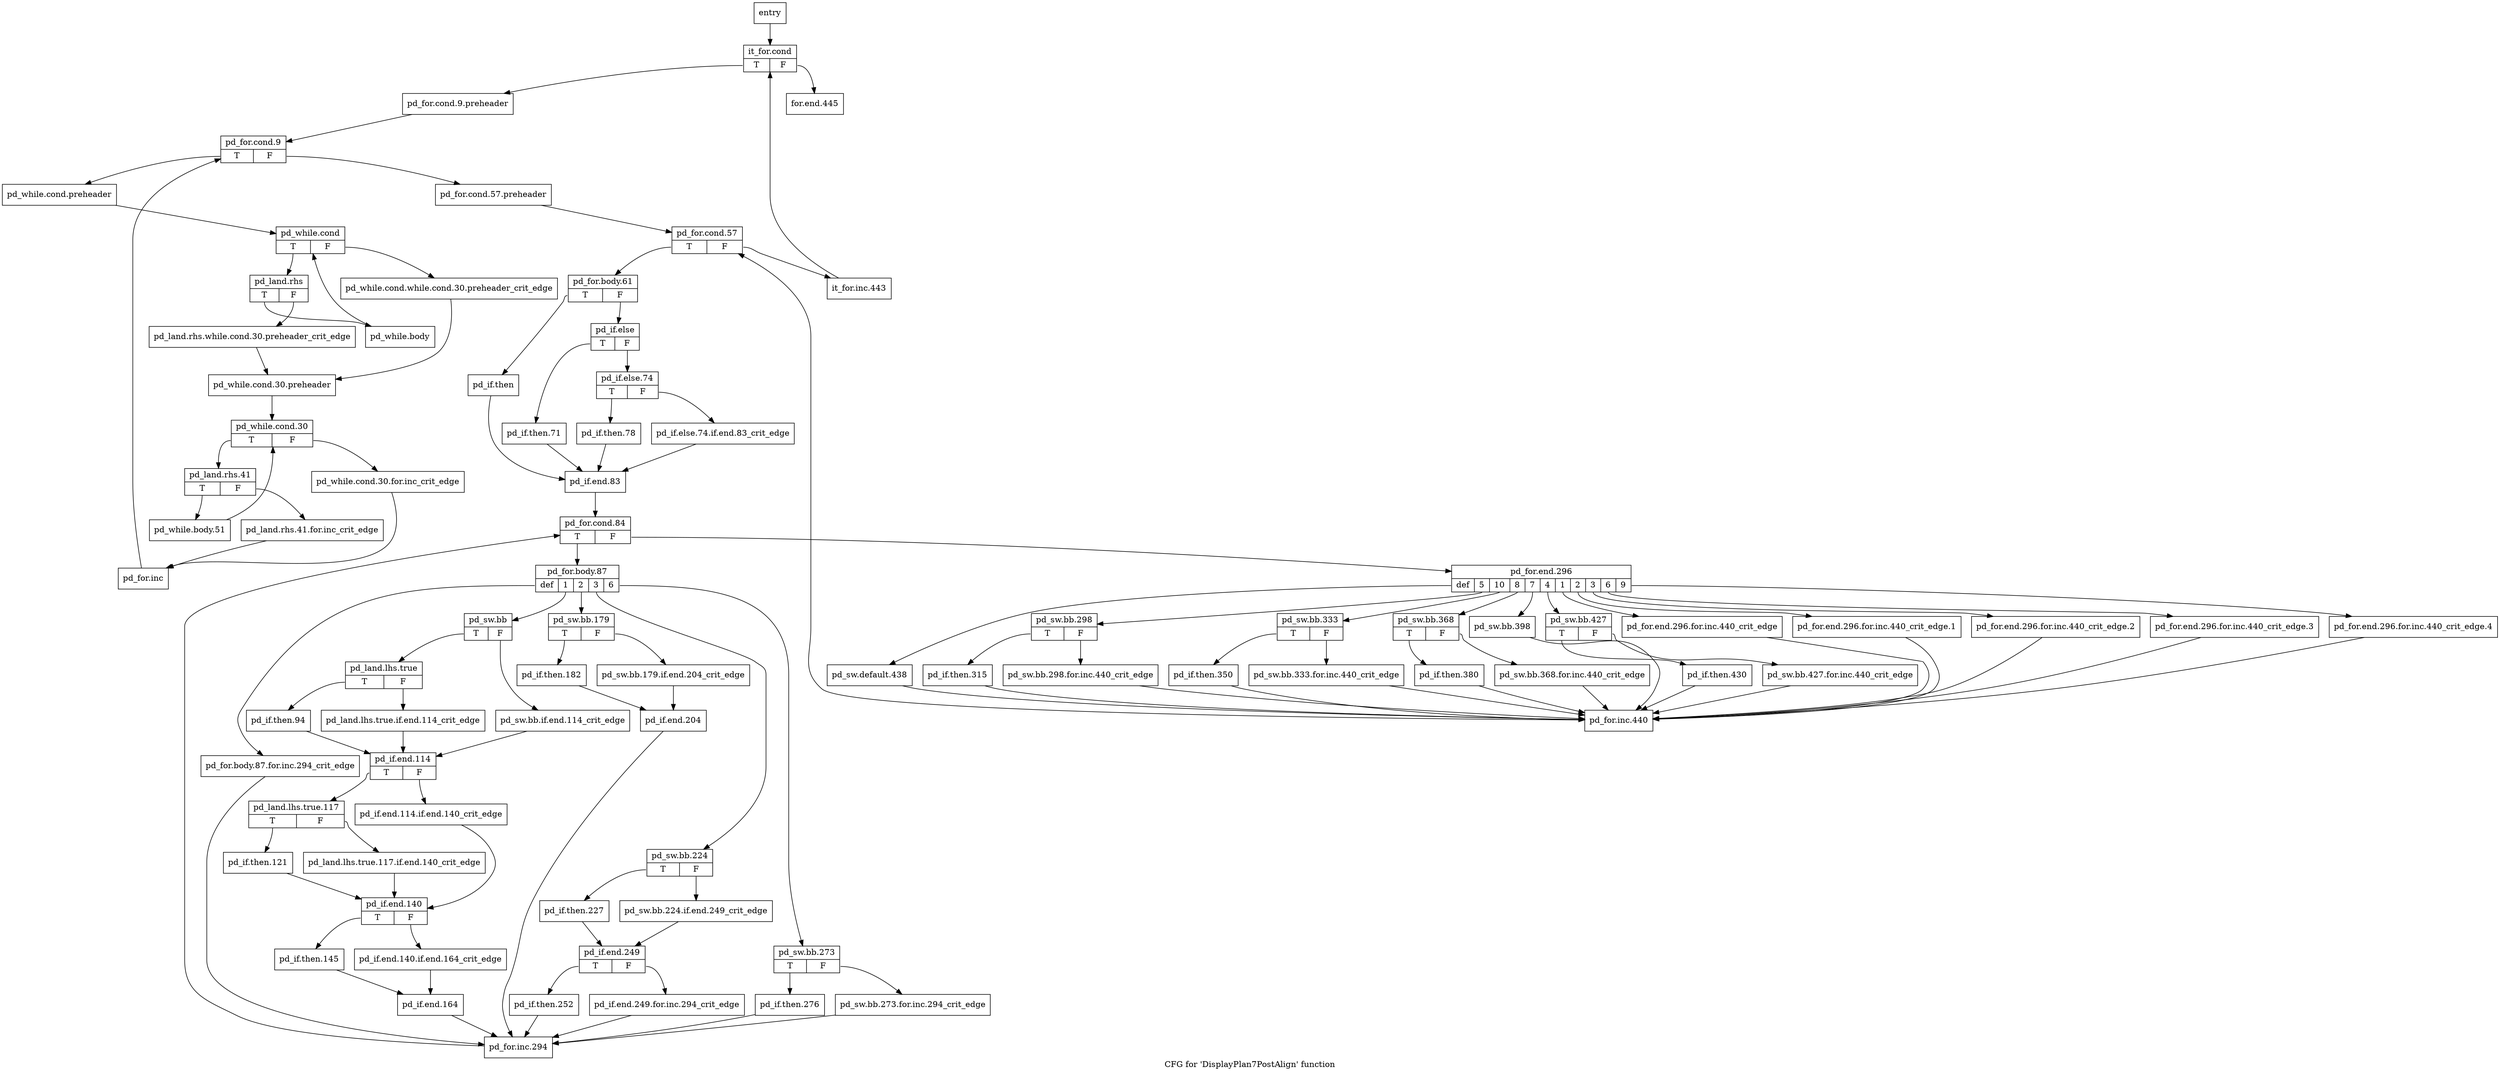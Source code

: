 digraph "CFG for 'DisplayPlan7PostAlign' function" {
	label="CFG for 'DisplayPlan7PostAlign' function";

	Node0x290ad10 [shape=record,label="{entry}"];
	Node0x290ad10 -> Node0x290ad60;
	Node0x290ad60 [shape=record,label="{it_for.cond|{<s0>T|<s1>F}}"];
	Node0x290ad60:s0 -> Node0x290adb0;
	Node0x290ad60:s1 -> Node0x290c610;
	Node0x290adb0 [shape=record,label="{pd_for.cond.9.preheader}"];
	Node0x290adb0 -> Node0x290ae00;
	Node0x290ae00 [shape=record,label="{pd_for.cond.9|{<s0>T|<s1>F}}"];
	Node0x290ae00:s0 -> Node0x290aea0;
	Node0x290ae00:s1 -> Node0x290ae50;
	Node0x290ae50 [shape=record,label="{pd_for.cond.57.preheader}"];
	Node0x290ae50 -> Node0x290b2b0;
	Node0x290aea0 [shape=record,label="{pd_while.cond.preheader}"];
	Node0x290aea0 -> Node0x290aef0;
	Node0x290aef0 [shape=record,label="{pd_while.cond|{<s0>T|<s1>F}}"];
	Node0x290aef0:s0 -> Node0x290af90;
	Node0x290aef0:s1 -> Node0x290af40;
	Node0x290af40 [shape=record,label="{pd_while.cond.while.cond.30.preheader_crit_edge}"];
	Node0x290af40 -> Node0x290b030;
	Node0x290af90 [shape=record,label="{pd_land.rhs|{<s0>T|<s1>F}}"];
	Node0x290af90:s0 -> Node0x290b080;
	Node0x290af90:s1 -> Node0x290afe0;
	Node0x290afe0 [shape=record,label="{pd_land.rhs.while.cond.30.preheader_crit_edge}"];
	Node0x290afe0 -> Node0x290b030;
	Node0x290b030 [shape=record,label="{pd_while.cond.30.preheader}"];
	Node0x290b030 -> Node0x290b0d0;
	Node0x290b080 [shape=record,label="{pd_while.body}"];
	Node0x290b080 -> Node0x290aef0;
	Node0x290b0d0 [shape=record,label="{pd_while.cond.30|{<s0>T|<s1>F}}"];
	Node0x290b0d0:s0 -> Node0x290b170;
	Node0x290b0d0:s1 -> Node0x290b120;
	Node0x290b120 [shape=record,label="{pd_while.cond.30.for.inc_crit_edge}"];
	Node0x290b120 -> Node0x290b260;
	Node0x290b170 [shape=record,label="{pd_land.rhs.41|{<s0>T|<s1>F}}"];
	Node0x290b170:s0 -> Node0x290b210;
	Node0x290b170:s1 -> Node0x290b1c0;
	Node0x290b1c0 [shape=record,label="{pd_land.rhs.41.for.inc_crit_edge}"];
	Node0x290b1c0 -> Node0x290b260;
	Node0x290b210 [shape=record,label="{pd_while.body.51}"];
	Node0x290b210 -> Node0x290b0d0;
	Node0x290b260 [shape=record,label="{pd_for.inc}"];
	Node0x290b260 -> Node0x290ae00;
	Node0x290b2b0 [shape=record,label="{pd_for.cond.57|{<s0>T|<s1>F}}"];
	Node0x290b2b0:s0 -> Node0x290b300;
	Node0x290b2b0:s1 -> Node0x290c5c0;
	Node0x290b300 [shape=record,label="{pd_for.body.61|{<s0>T|<s1>F}}"];
	Node0x290b300:s0 -> Node0x290b350;
	Node0x290b300:s1 -> Node0x290b3a0;
	Node0x290b350 [shape=record,label="{pd_if.then}"];
	Node0x290b350 -> Node0x290b530;
	Node0x290b3a0 [shape=record,label="{pd_if.else|{<s0>T|<s1>F}}"];
	Node0x290b3a0:s0 -> Node0x290b3f0;
	Node0x290b3a0:s1 -> Node0x290b440;
	Node0x290b3f0 [shape=record,label="{pd_if.then.71}"];
	Node0x290b3f0 -> Node0x290b530;
	Node0x290b440 [shape=record,label="{pd_if.else.74|{<s0>T|<s1>F}}"];
	Node0x290b440:s0 -> Node0x290b4e0;
	Node0x290b440:s1 -> Node0x290b490;
	Node0x290b490 [shape=record,label="{pd_if.else.74.if.end.83_crit_edge}"];
	Node0x290b490 -> Node0x290b530;
	Node0x290b4e0 [shape=record,label="{pd_if.then.78}"];
	Node0x290b4e0 -> Node0x290b530;
	Node0x290b530 [shape=record,label="{pd_if.end.83}"];
	Node0x290b530 -> Node0x290b580;
	Node0x290b580 [shape=record,label="{pd_for.cond.84|{<s0>T|<s1>F}}"];
	Node0x290b580:s0 -> Node0x290b5d0;
	Node0x290b580:s1 -> Node0x290bf30;
	Node0x290b5d0 [shape=record,label="{pd_for.body.87|{<s0>def|<s1>1|<s2>2|<s3>3|<s4>6}}"];
	Node0x290b5d0:s0 -> Node0x290b620;
	Node0x290b5d0:s1 -> Node0x290b670;
	Node0x290b5d0:s2 -> Node0x290bad0;
	Node0x290b5d0:s3 -> Node0x290bc10;
	Node0x290b5d0:s4 -> Node0x290bdf0;
	Node0x290b620 [shape=record,label="{pd_for.body.87.for.inc.294_crit_edge}"];
	Node0x290b620 -> Node0x290bee0;
	Node0x290b670 [shape=record,label="{pd_sw.bb|{<s0>T|<s1>F}}"];
	Node0x290b670:s0 -> Node0x290b710;
	Node0x290b670:s1 -> Node0x290b6c0;
	Node0x290b6c0 [shape=record,label="{pd_sw.bb.if.end.114_crit_edge}"];
	Node0x290b6c0 -> Node0x290b800;
	Node0x290b710 [shape=record,label="{pd_land.lhs.true|{<s0>T|<s1>F}}"];
	Node0x290b710:s0 -> Node0x290b7b0;
	Node0x290b710:s1 -> Node0x290b760;
	Node0x290b760 [shape=record,label="{pd_land.lhs.true.if.end.114_crit_edge}"];
	Node0x290b760 -> Node0x290b800;
	Node0x290b7b0 [shape=record,label="{pd_if.then.94}"];
	Node0x290b7b0 -> Node0x290b800;
	Node0x290b800 [shape=record,label="{pd_if.end.114|{<s0>T|<s1>F}}"];
	Node0x290b800:s0 -> Node0x290b8a0;
	Node0x290b800:s1 -> Node0x290b850;
	Node0x290b850 [shape=record,label="{pd_if.end.114.if.end.140_crit_edge}"];
	Node0x290b850 -> Node0x290b990;
	Node0x290b8a0 [shape=record,label="{pd_land.lhs.true.117|{<s0>T|<s1>F}}"];
	Node0x290b8a0:s0 -> Node0x290b940;
	Node0x290b8a0:s1 -> Node0x290b8f0;
	Node0x290b8f0 [shape=record,label="{pd_land.lhs.true.117.if.end.140_crit_edge}"];
	Node0x290b8f0 -> Node0x290b990;
	Node0x290b940 [shape=record,label="{pd_if.then.121}"];
	Node0x290b940 -> Node0x290b990;
	Node0x290b990 [shape=record,label="{pd_if.end.140|{<s0>T|<s1>F}}"];
	Node0x290b990:s0 -> Node0x290ba30;
	Node0x290b990:s1 -> Node0x290b9e0;
	Node0x290b9e0 [shape=record,label="{pd_if.end.140.if.end.164_crit_edge}"];
	Node0x290b9e0 -> Node0x290ba80;
	Node0x290ba30 [shape=record,label="{pd_if.then.145}"];
	Node0x290ba30 -> Node0x290ba80;
	Node0x290ba80 [shape=record,label="{pd_if.end.164}"];
	Node0x290ba80 -> Node0x290bee0;
	Node0x290bad0 [shape=record,label="{pd_sw.bb.179|{<s0>T|<s1>F}}"];
	Node0x290bad0:s0 -> Node0x290bb70;
	Node0x290bad0:s1 -> Node0x290bb20;
	Node0x290bb20 [shape=record,label="{pd_sw.bb.179.if.end.204_crit_edge}"];
	Node0x290bb20 -> Node0x290bbc0;
	Node0x290bb70 [shape=record,label="{pd_if.then.182}"];
	Node0x290bb70 -> Node0x290bbc0;
	Node0x290bbc0 [shape=record,label="{pd_if.end.204}"];
	Node0x290bbc0 -> Node0x290bee0;
	Node0x290bc10 [shape=record,label="{pd_sw.bb.224|{<s0>T|<s1>F}}"];
	Node0x290bc10:s0 -> Node0x290bcb0;
	Node0x290bc10:s1 -> Node0x290bc60;
	Node0x290bc60 [shape=record,label="{pd_sw.bb.224.if.end.249_crit_edge}"];
	Node0x290bc60 -> Node0x290bd00;
	Node0x290bcb0 [shape=record,label="{pd_if.then.227}"];
	Node0x290bcb0 -> Node0x290bd00;
	Node0x290bd00 [shape=record,label="{pd_if.end.249|{<s0>T|<s1>F}}"];
	Node0x290bd00:s0 -> Node0x290bda0;
	Node0x290bd00:s1 -> Node0x290bd50;
	Node0x290bd50 [shape=record,label="{pd_if.end.249.for.inc.294_crit_edge}"];
	Node0x290bd50 -> Node0x290bee0;
	Node0x290bda0 [shape=record,label="{pd_if.then.252}"];
	Node0x290bda0 -> Node0x290bee0;
	Node0x290bdf0 [shape=record,label="{pd_sw.bb.273|{<s0>T|<s1>F}}"];
	Node0x290bdf0:s0 -> Node0x290be90;
	Node0x290bdf0:s1 -> Node0x290be40;
	Node0x290be40 [shape=record,label="{pd_sw.bb.273.for.inc.294_crit_edge}"];
	Node0x290be40 -> Node0x290bee0;
	Node0x290be90 [shape=record,label="{pd_if.then.276}"];
	Node0x290be90 -> Node0x290bee0;
	Node0x290bee0 [shape=record,label="{pd_for.inc.294}"];
	Node0x290bee0 -> Node0x290b580;
	Node0x290bf30 [shape=record,label="{pd_for.end.296|{<s0>def|<s1>5|<s2>10|<s3>8|<s4>7|<s5>4|<s6>1|<s7>2|<s8>3|<s9>6|<s10>9}}"];
	Node0x290bf30:s0 -> Node0x290c520;
	Node0x290bf30:s1 -> Node0x290c110;
	Node0x290bf30:s2 -> Node0x290c200;
	Node0x290bf30:s3 -> Node0x290c2f0;
	Node0x290bf30:s4 -> Node0x290c3e0;
	Node0x290bf30:s5 -> Node0x290c430;
	Node0x290bf30:s6 -> Node0x290c0c0;
	Node0x290bf30:s7 -> Node0x290c070;
	Node0x290bf30:s8 -> Node0x290c020;
	Node0x290bf30:s9 -> Node0x290bfd0;
	Node0x290bf30:s10 -> Node0x290bf80;
	Node0x290bf80 [shape=record,label="{pd_for.end.296.for.inc.440_crit_edge.4}"];
	Node0x290bf80 -> Node0x290c570;
	Node0x290bfd0 [shape=record,label="{pd_for.end.296.for.inc.440_crit_edge.3}"];
	Node0x290bfd0 -> Node0x290c570;
	Node0x290c020 [shape=record,label="{pd_for.end.296.for.inc.440_crit_edge.2}"];
	Node0x290c020 -> Node0x290c570;
	Node0x290c070 [shape=record,label="{pd_for.end.296.for.inc.440_crit_edge.1}"];
	Node0x290c070 -> Node0x290c570;
	Node0x290c0c0 [shape=record,label="{pd_for.end.296.for.inc.440_crit_edge}"];
	Node0x290c0c0 -> Node0x290c570;
	Node0x290c110 [shape=record,label="{pd_sw.bb.298|{<s0>T|<s1>F}}"];
	Node0x290c110:s0 -> Node0x290c1b0;
	Node0x290c110:s1 -> Node0x290c160;
	Node0x290c160 [shape=record,label="{pd_sw.bb.298.for.inc.440_crit_edge}"];
	Node0x290c160 -> Node0x290c570;
	Node0x290c1b0 [shape=record,label="{pd_if.then.315}"];
	Node0x290c1b0 -> Node0x290c570;
	Node0x290c200 [shape=record,label="{pd_sw.bb.333|{<s0>T|<s1>F}}"];
	Node0x290c200:s0 -> Node0x290c2a0;
	Node0x290c200:s1 -> Node0x290c250;
	Node0x290c250 [shape=record,label="{pd_sw.bb.333.for.inc.440_crit_edge}"];
	Node0x290c250 -> Node0x290c570;
	Node0x290c2a0 [shape=record,label="{pd_if.then.350}"];
	Node0x290c2a0 -> Node0x290c570;
	Node0x290c2f0 [shape=record,label="{pd_sw.bb.368|{<s0>T|<s1>F}}"];
	Node0x290c2f0:s0 -> Node0x290c390;
	Node0x290c2f0:s1 -> Node0x290c340;
	Node0x290c340 [shape=record,label="{pd_sw.bb.368.for.inc.440_crit_edge}"];
	Node0x290c340 -> Node0x290c570;
	Node0x290c390 [shape=record,label="{pd_if.then.380}"];
	Node0x290c390 -> Node0x290c570;
	Node0x290c3e0 [shape=record,label="{pd_sw.bb.398}"];
	Node0x290c3e0 -> Node0x290c570;
	Node0x290c430 [shape=record,label="{pd_sw.bb.427|{<s0>T|<s1>F}}"];
	Node0x290c430:s0 -> Node0x290c4d0;
	Node0x290c430:s1 -> Node0x290c480;
	Node0x290c480 [shape=record,label="{pd_sw.bb.427.for.inc.440_crit_edge}"];
	Node0x290c480 -> Node0x290c570;
	Node0x290c4d0 [shape=record,label="{pd_if.then.430}"];
	Node0x290c4d0 -> Node0x290c570;
	Node0x290c520 [shape=record,label="{pd_sw.default.438}"];
	Node0x290c520 -> Node0x290c570;
	Node0x290c570 [shape=record,label="{pd_for.inc.440}"];
	Node0x290c570 -> Node0x290b2b0;
	Node0x290c5c0 [shape=record,label="{it_for.inc.443}"];
	Node0x290c5c0 -> Node0x290ad60;
	Node0x290c610 [shape=record,label="{for.end.445}"];
}
